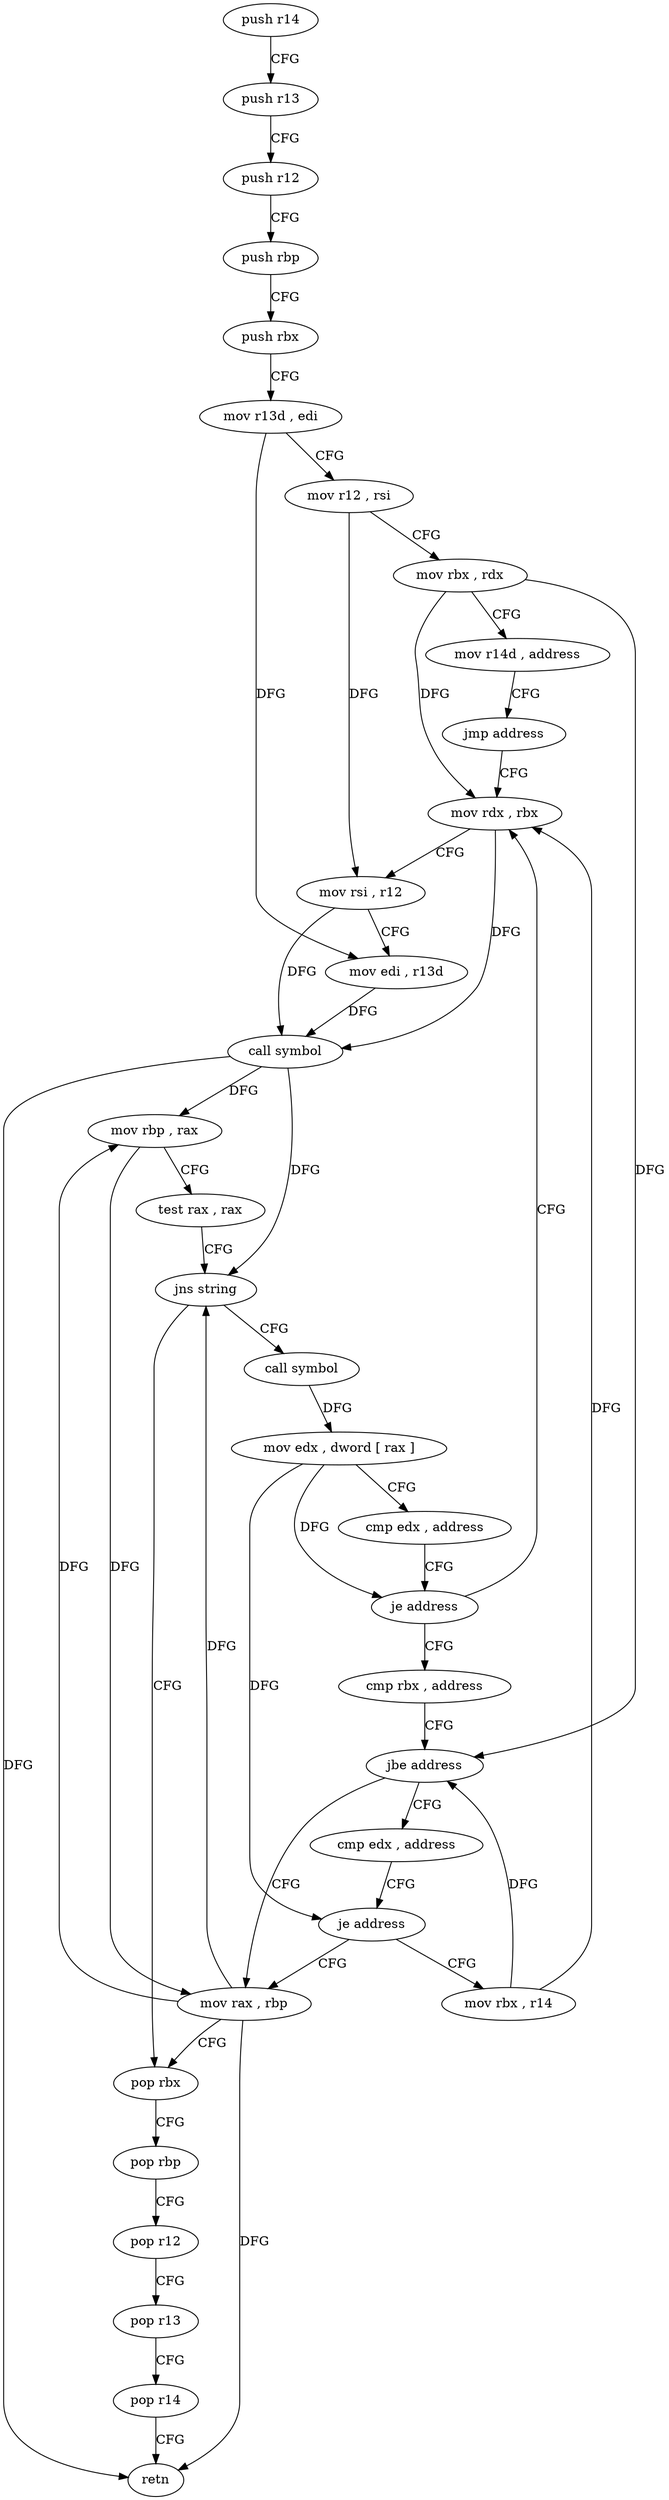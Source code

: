digraph "func" {
"4236458" [label = "push r14" ]
"4236460" [label = "push r13" ]
"4236462" [label = "push r12" ]
"4236464" [label = "push rbp" ]
"4236465" [label = "push rbx" ]
"4236466" [label = "mov r13d , edi" ]
"4236469" [label = "mov r12 , rsi" ]
"4236472" [label = "mov rbx , rdx" ]
"4236475" [label = "mov r14d , address" ]
"4236481" [label = "jmp address" ]
"4236486" [label = "mov rdx , rbx" ]
"4236489" [label = "mov rsi , r12" ]
"4236492" [label = "mov edi , r13d" ]
"4236495" [label = "call symbol" ]
"4236500" [label = "mov rbp , rax" ]
"4236503" [label = "test rax , rax" ]
"4236506" [label = "jns string" ]
"4236537" [label = "pop rbx" ]
"4236508" [label = "call symbol" ]
"4236538" [label = "pop rbp" ]
"4236539" [label = "pop r12" ]
"4236541" [label = "pop r13" ]
"4236543" [label = "pop r14" ]
"4236545" [label = "retn" ]
"4236513" [label = "mov edx , dword [ rax ]" ]
"4236515" [label = "cmp edx , address" ]
"4236518" [label = "je address" ]
"4236520" [label = "cmp rbx , address" ]
"4236527" [label = "jbe address" ]
"4236534" [label = "mov rax , rbp" ]
"4236529" [label = "cmp edx , address" ]
"4236532" [label = "je address" ]
"4236483" [label = "mov rbx , r14" ]
"4236458" -> "4236460" [ label = "CFG" ]
"4236460" -> "4236462" [ label = "CFG" ]
"4236462" -> "4236464" [ label = "CFG" ]
"4236464" -> "4236465" [ label = "CFG" ]
"4236465" -> "4236466" [ label = "CFG" ]
"4236466" -> "4236469" [ label = "CFG" ]
"4236466" -> "4236492" [ label = "DFG" ]
"4236469" -> "4236472" [ label = "CFG" ]
"4236469" -> "4236489" [ label = "DFG" ]
"4236472" -> "4236475" [ label = "CFG" ]
"4236472" -> "4236486" [ label = "DFG" ]
"4236472" -> "4236527" [ label = "DFG" ]
"4236475" -> "4236481" [ label = "CFG" ]
"4236481" -> "4236486" [ label = "CFG" ]
"4236486" -> "4236489" [ label = "CFG" ]
"4236486" -> "4236495" [ label = "DFG" ]
"4236489" -> "4236492" [ label = "CFG" ]
"4236489" -> "4236495" [ label = "DFG" ]
"4236492" -> "4236495" [ label = "DFG" ]
"4236495" -> "4236500" [ label = "DFG" ]
"4236495" -> "4236506" [ label = "DFG" ]
"4236495" -> "4236545" [ label = "DFG" ]
"4236500" -> "4236503" [ label = "CFG" ]
"4236500" -> "4236534" [ label = "DFG" ]
"4236503" -> "4236506" [ label = "CFG" ]
"4236506" -> "4236537" [ label = "CFG" ]
"4236506" -> "4236508" [ label = "CFG" ]
"4236537" -> "4236538" [ label = "CFG" ]
"4236508" -> "4236513" [ label = "DFG" ]
"4236538" -> "4236539" [ label = "CFG" ]
"4236539" -> "4236541" [ label = "CFG" ]
"4236541" -> "4236543" [ label = "CFG" ]
"4236543" -> "4236545" [ label = "CFG" ]
"4236513" -> "4236515" [ label = "CFG" ]
"4236513" -> "4236518" [ label = "DFG" ]
"4236513" -> "4236532" [ label = "DFG" ]
"4236515" -> "4236518" [ label = "CFG" ]
"4236518" -> "4236486" [ label = "CFG" ]
"4236518" -> "4236520" [ label = "CFG" ]
"4236520" -> "4236527" [ label = "CFG" ]
"4236527" -> "4236534" [ label = "CFG" ]
"4236527" -> "4236529" [ label = "CFG" ]
"4236534" -> "4236537" [ label = "CFG" ]
"4236534" -> "4236500" [ label = "DFG" ]
"4236534" -> "4236506" [ label = "DFG" ]
"4236534" -> "4236545" [ label = "DFG" ]
"4236529" -> "4236532" [ label = "CFG" ]
"4236532" -> "4236483" [ label = "CFG" ]
"4236532" -> "4236534" [ label = "CFG" ]
"4236483" -> "4236486" [ label = "DFG" ]
"4236483" -> "4236527" [ label = "DFG" ]
}
